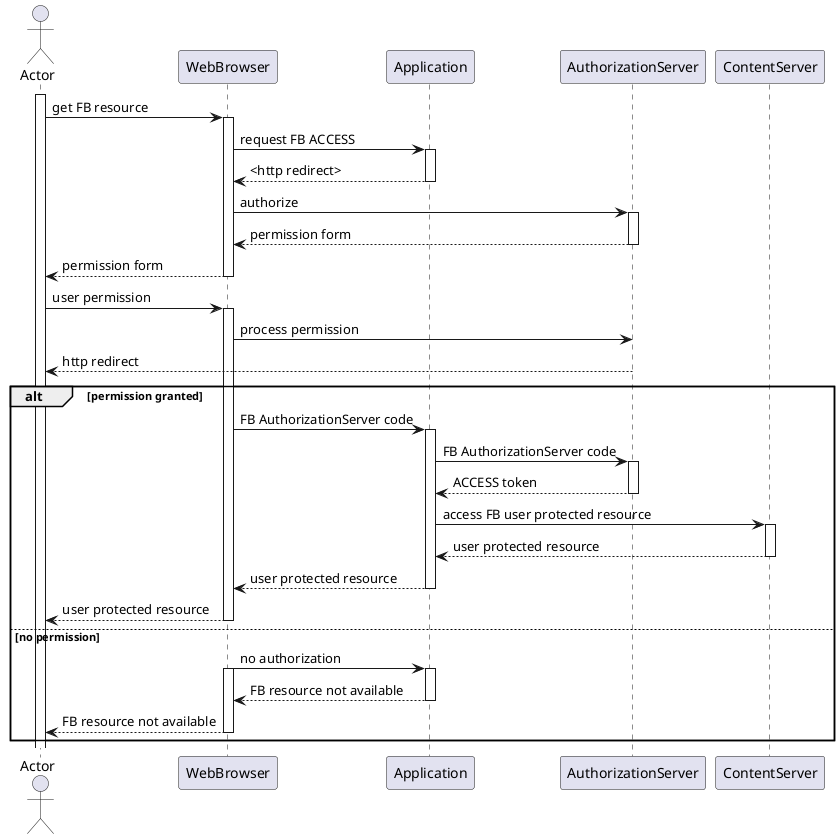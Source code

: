 @startuml
actor Actor as p
participant WebBrowser  as wb
participant Application as APP
participant AuthorizationServer as author
participant ContentServer as content

activate p
p -> wb: get FB resource

activate wb
wb -> APP: request FB ACCESS
activate APP
APP --> wb: <http redirect>
deactivate APP

wb -> author: authorize
activate author
author --> wb: permission form
deactivate author

wb --> p: permission form
deactivate wb


p -> wb: user permission
activate wb
wb -> author: process permission
author --> p:http redirect

alt permission granted

    wb -> APP: FB AuthorizationServer code
    activate APP
    APP -> author: FB AuthorizationServer code
    activate author
    author --> APP: ACCESS token
    deactivate author

    APP -> content: access FB user protected resource
    activate content
    content --> APP: user protected resource
    deactivate content
    APP --> wb: user protected resource
    deactivate APP

    wb --> p: user protected resource
    deactivate wb

else no permission

    wb -> APP: no authorization
    activate wb

    activate APP
    APP --> wb: FB resource not available
    deactivate APP
    wb --> p: FB resource not available

    deactivate wb

end
@enduml